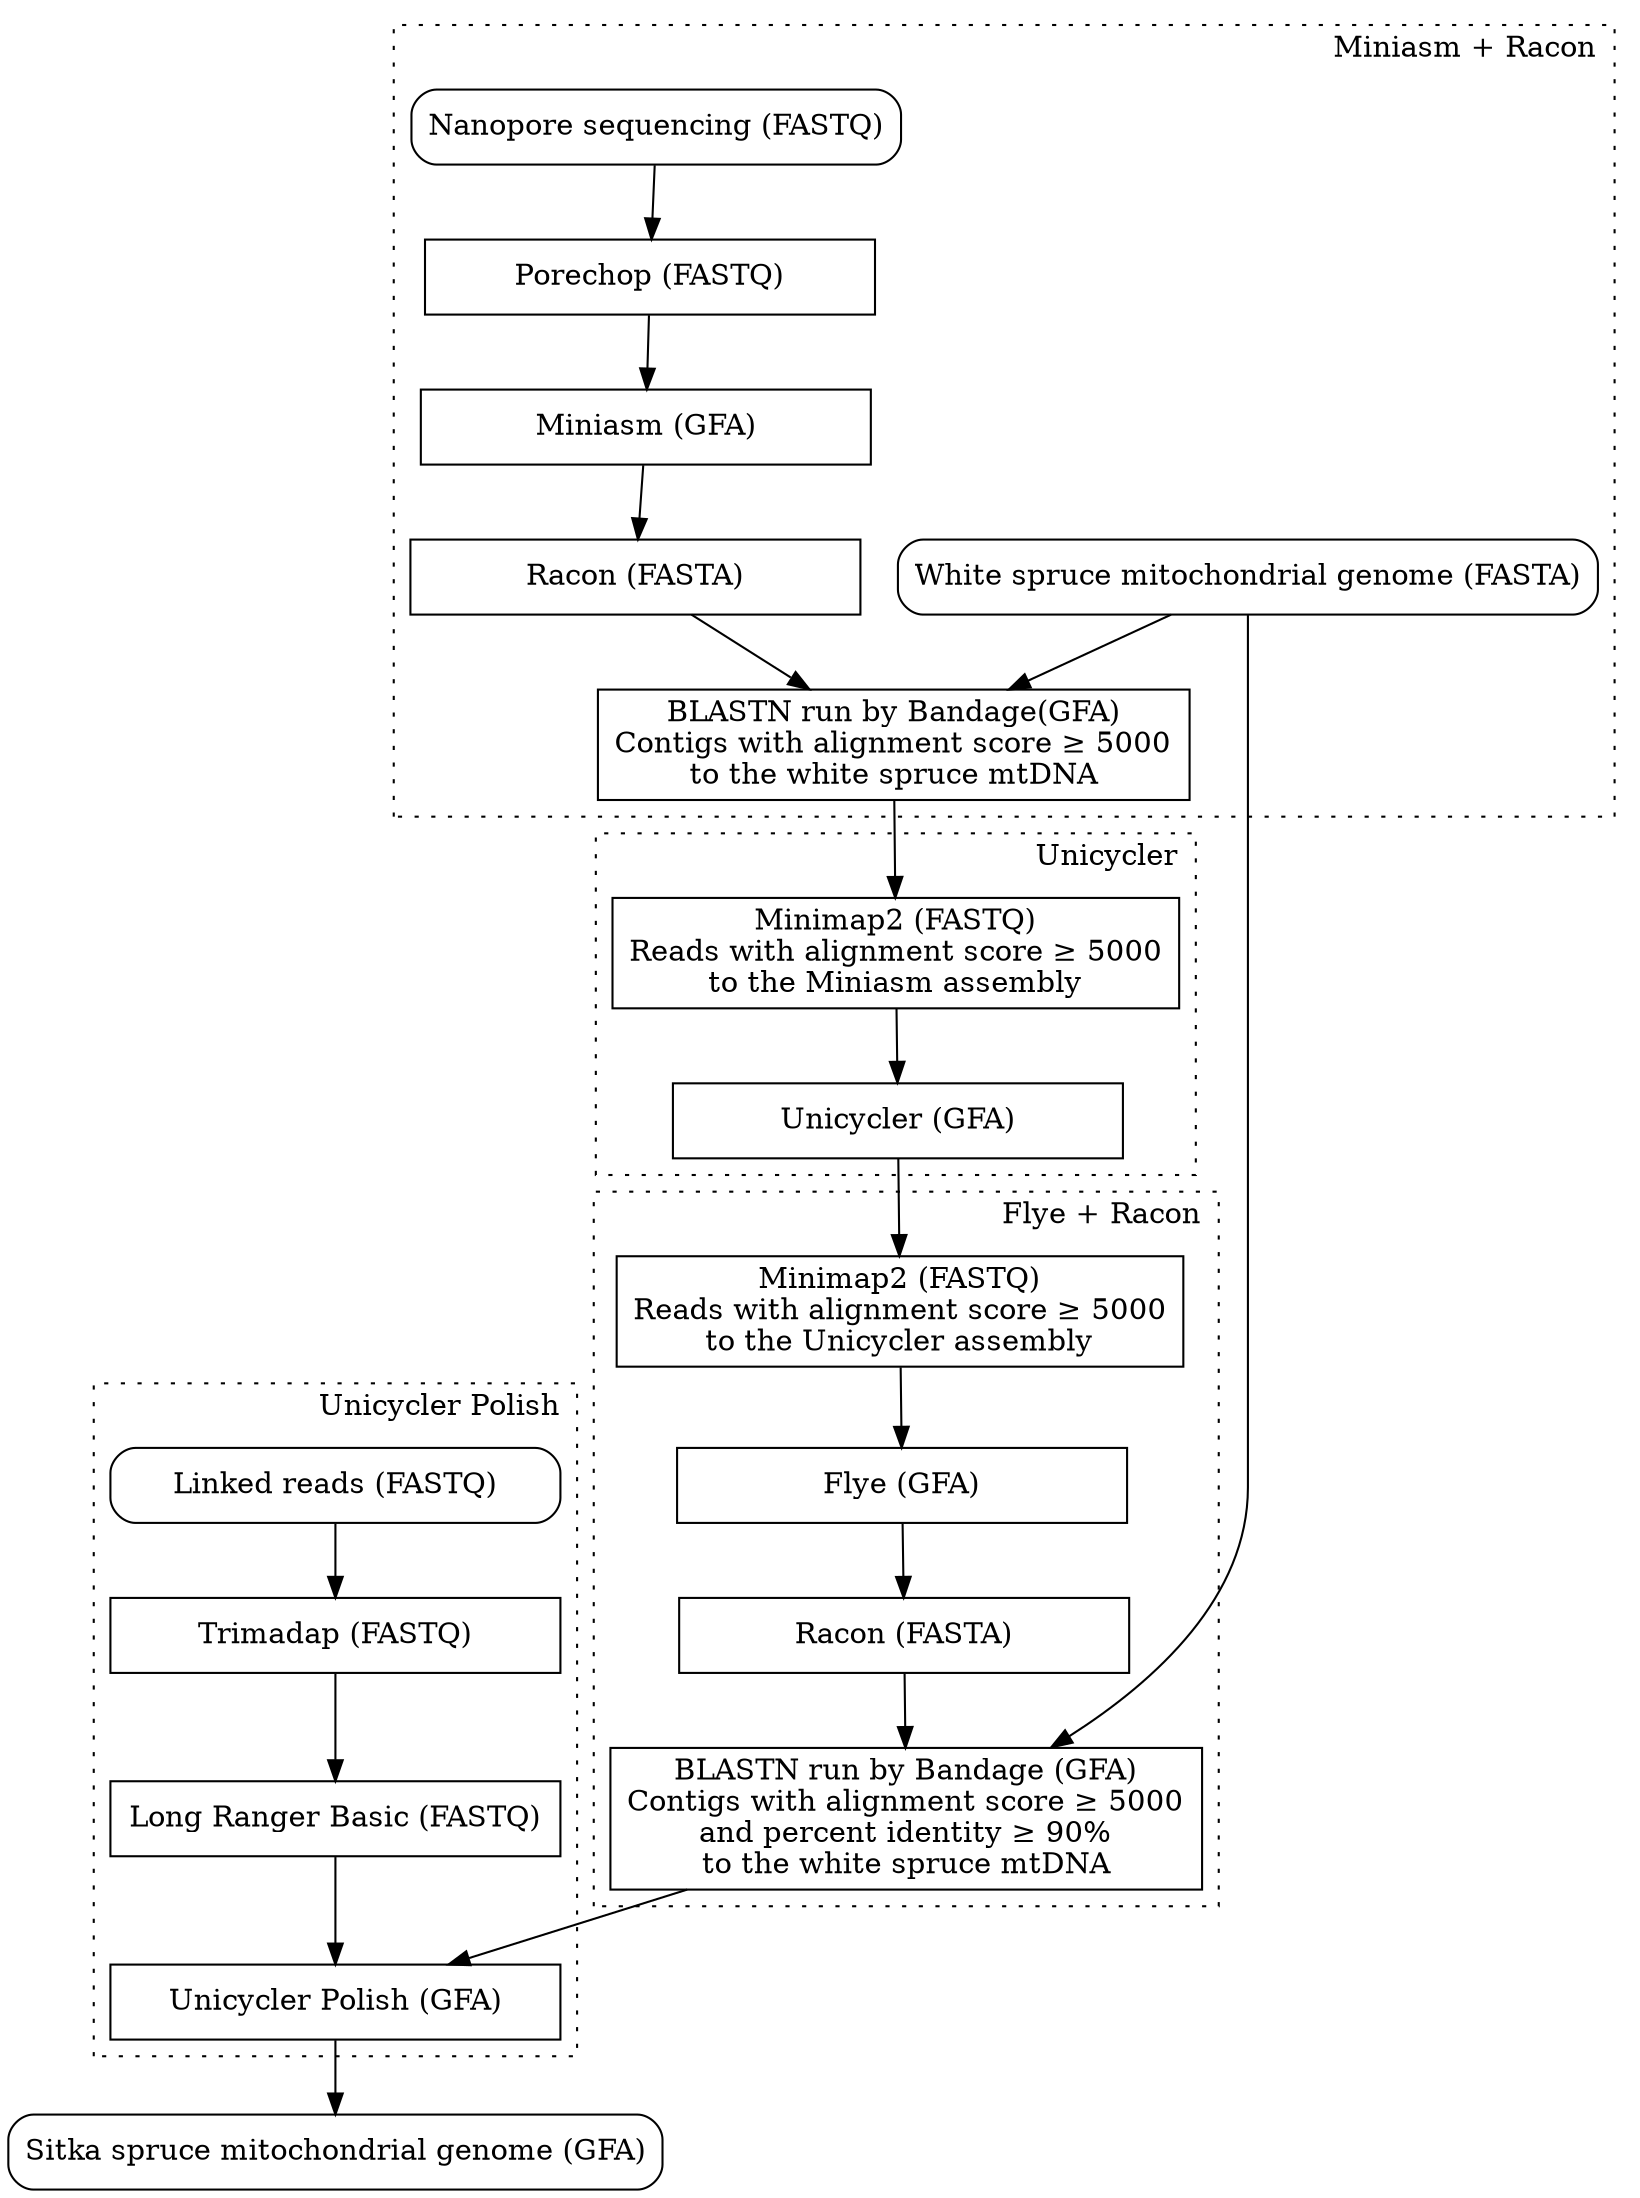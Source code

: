 digraph {
    node [shape="rectangle" width=3]

    subgraph cluster_miniasm {
        graph [label="Miniasm + Racon", labeljust="r", style=dotted]

        pglauca [label="White spruce mitochondrial genome (FASTA)", style="rounded"]
        reads [label="Nanopore sequencing (FASTQ)", style="rounded"]
        porechop [label="Porechop (FASTQ)"]
        miniasm [label="Miniasm (GFA)"]
        miniasm_racon [label="Racon (FASTA)"]
        miniasm_racon_pglauca [label="BLASTN run by Bandage(GFA)\nContigs with alignment score &ge; 5000\nto the white spruce mtDNA"]

        reads -> porechop
        porechop -> miniasm
        miniasm -> miniasm_racon
        miniasm_racon -> miniasm_racon_pglauca
        pglauca -> miniasm_racon_pglauca
    }

    subgraph cluster_unicycler {
        graph [label="Unicycler", labeljust="r", style=dotted]

        miniasm_racon_pglauca_reads [label="Minimap2 (FASTQ)\nReads with alignment score &ge; 5000\nto the Miniasm assembly"]
        unicycler [label="Unicycler (GFA)"]

        miniasm_racon_pglauca -> miniasm_racon_pglauca_reads
        miniasm_racon_pglauca_reads -> unicycler
    }

    subgraph cluster_flye {
        graph [label="Flye + Racon", labeljust="r", style=dotted]

        unicycler_reads [label="Minimap2 (FASTQ)\nReads with alignment score &ge; 5000\nto the Unicycler assembly"]
        flye [label="Flye (GFA)"]
        flye_racon [label="Racon (FASTA)"]
        flye_racon_pglauca [label="BLASTN run by Bandage (GFA)\nContigs with alignment score &ge; 5000\nand percent identity &ge; 90%\nto the white spruce mtDNA"]

        unicycler -> unicycler_reads
        unicycler_reads -> flye
        flye -> flye_racon
        flye_racon -> flye_racon_pglauca
        pglauca -> flye_racon_pglauca
    }

    subgraph cluster_unicycler_polish {
        graph [label="Unicycler Polish", labeljust="r", style=dotted]

        linked_reads [label="Linked reads (FASTQ)", style="rounded"]
        trimadap [label="Trimadap (FASTQ)"]
        longranger_basic [label="Long Ranger Basic (FASTQ)"]
        unicycler_polish [label="Unicycler Polish (GFA)"]

        linked_reads -> trimadap
        trimadap -> longranger_basic
        flye_racon_pglauca -> unicycler_polish
        longranger_basic -> unicycler_polish
    }

    assembly [label="Sitka spruce mitochondrial genome (GFA)", style="rounded"]

    unicycler_polish -> assembly
}
